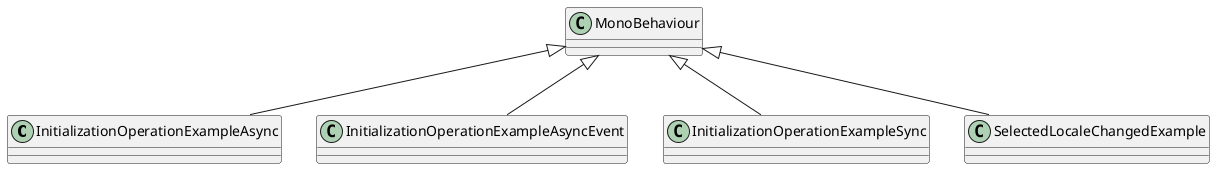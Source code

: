@startuml
class InitializationOperationExampleAsync {
}
class InitializationOperationExampleAsyncEvent {
}
class InitializationOperationExampleSync {
}
class SelectedLocaleChangedExample {
}
MonoBehaviour <|-- InitializationOperationExampleAsync
MonoBehaviour <|-- InitializationOperationExampleAsyncEvent
MonoBehaviour <|-- InitializationOperationExampleSync
MonoBehaviour <|-- SelectedLocaleChangedExample
@enduml
